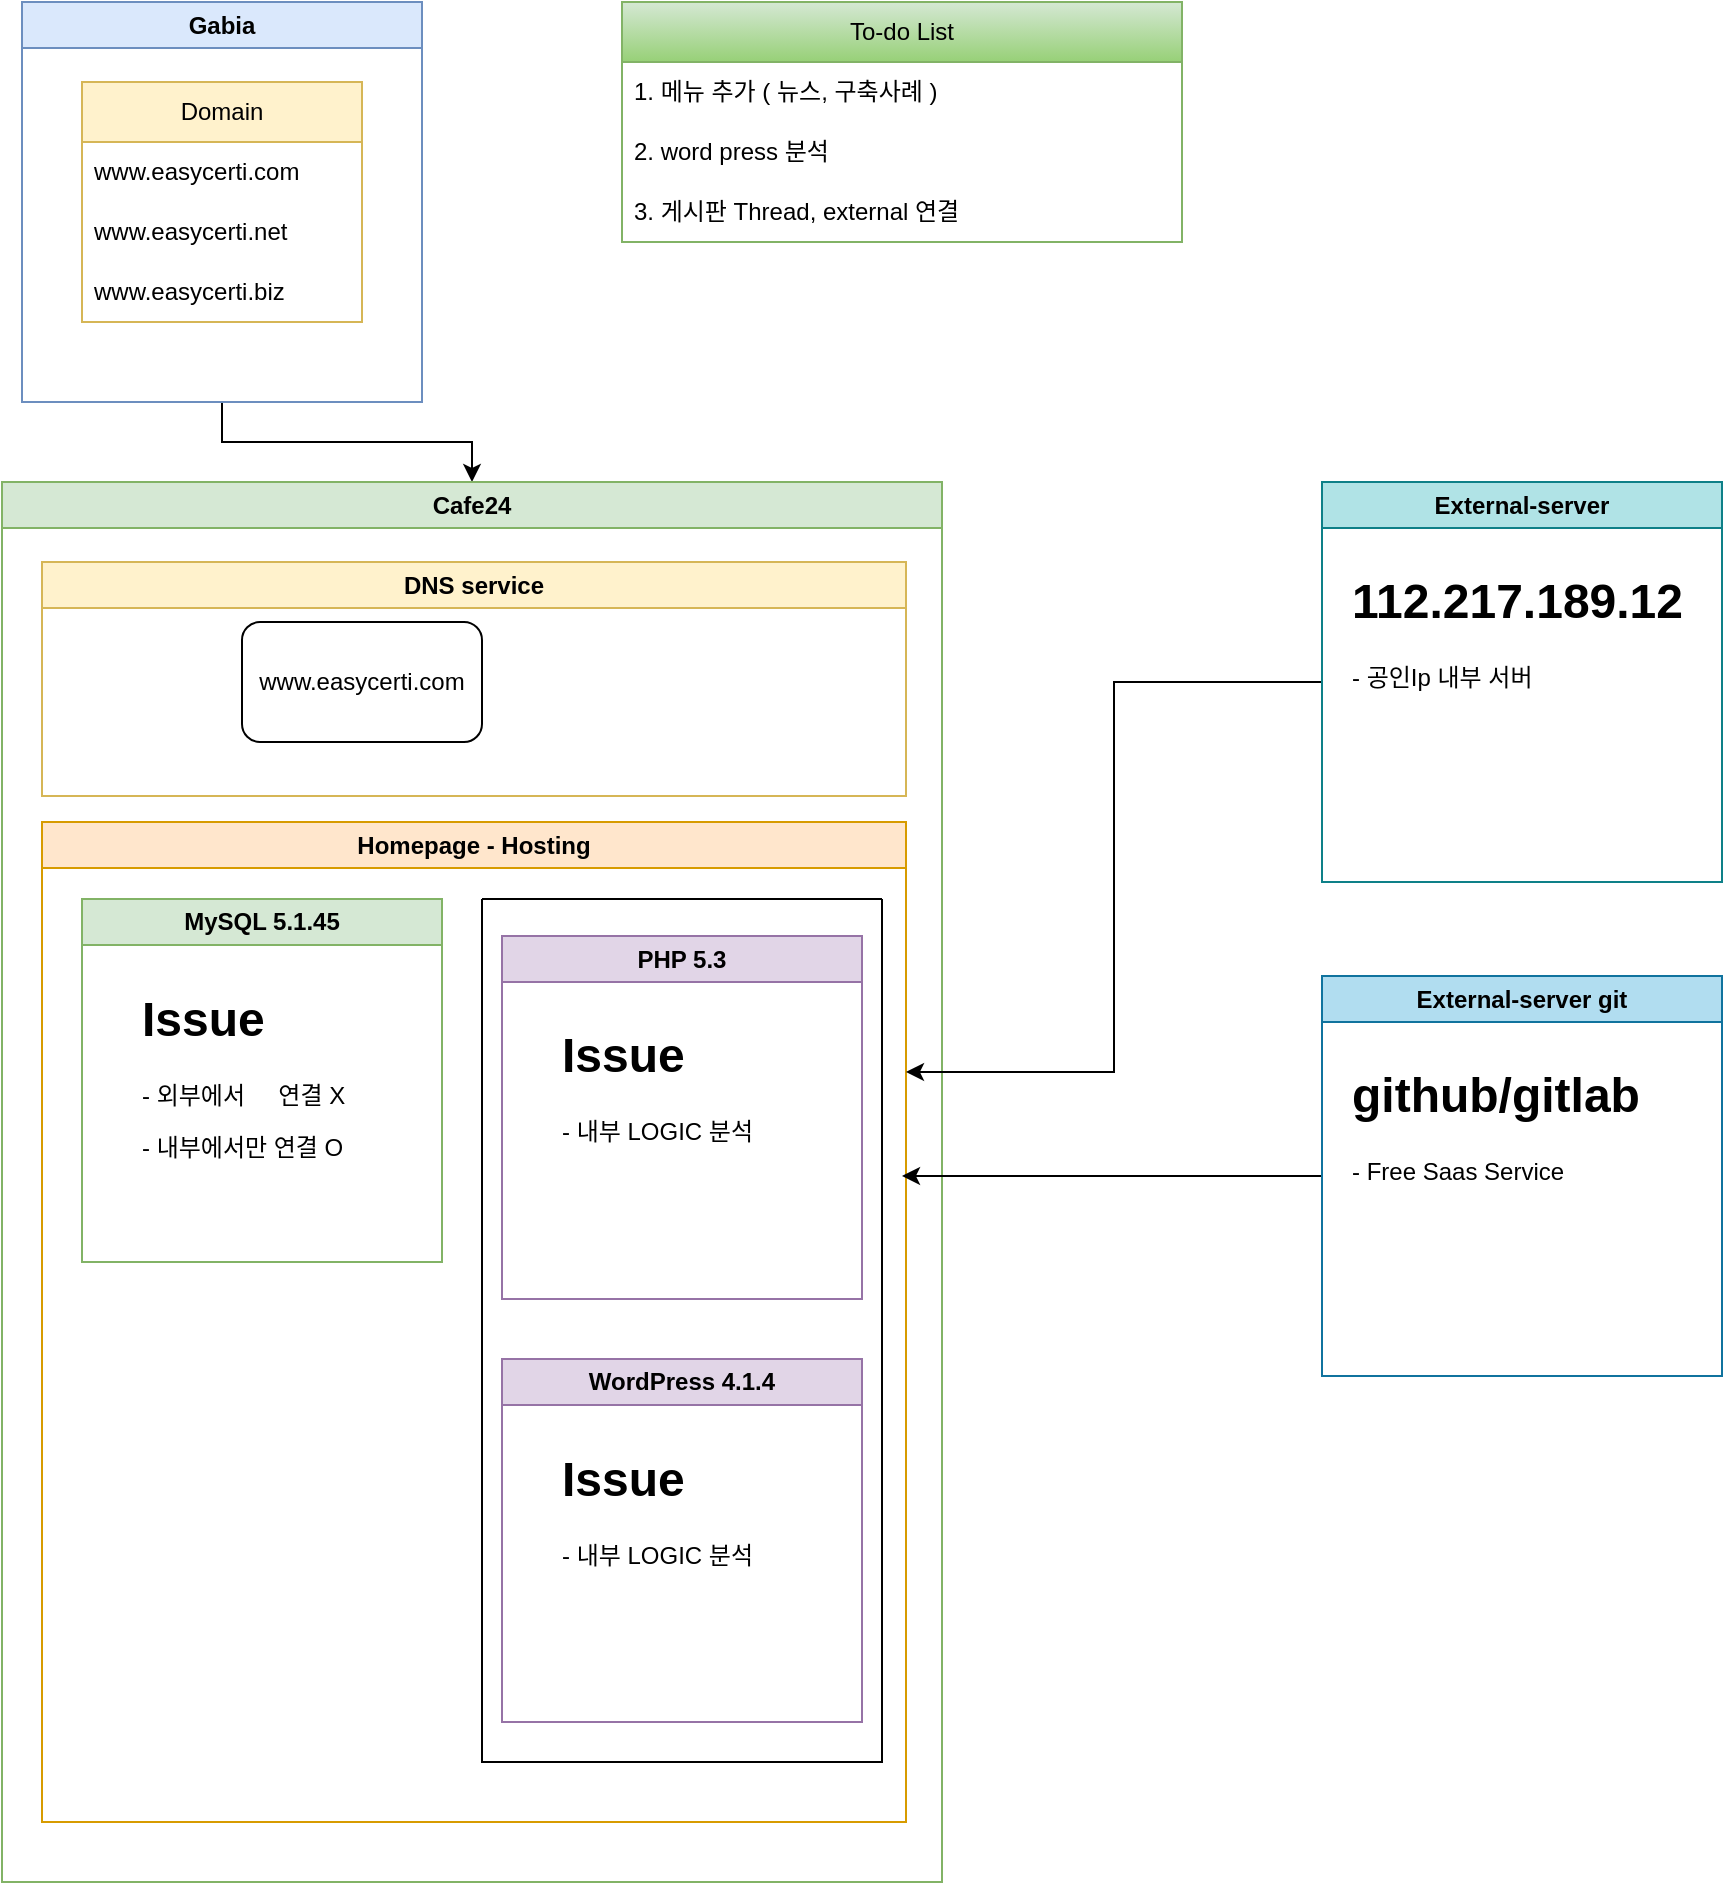 <mxfile version="21.7.5" type="device">
  <diagram name="페이지-1" id="hNIMKqdZF6Epm7SHru74">
    <mxGraphModel dx="1434" dy="836" grid="1" gridSize="10" guides="1" tooltips="1" connect="1" arrows="1" fold="1" page="1" pageScale="1" pageWidth="980" pageHeight="1390" math="0" shadow="0">
      <root>
        <mxCell id="0" />
        <mxCell id="1" parent="0" />
        <mxCell id="duGotGk80Q8KvJ2cvRM5-21" style="edgeStyle=orthogonalEdgeStyle;rounded=0;orthogonalLoop=1;jettySize=auto;html=1;entryX=0.5;entryY=0;entryDx=0;entryDy=0;" edge="1" parent="1" source="duGotGk80Q8KvJ2cvRM5-1" target="duGotGk80Q8KvJ2cvRM5-8">
          <mxGeometry relative="1" as="geometry" />
        </mxCell>
        <mxCell id="duGotGk80Q8KvJ2cvRM5-1" value="Gabia" style="swimlane;whiteSpace=wrap;html=1;fillColor=#dae8fc;strokeColor=#6c8ebf;" vertex="1" parent="1">
          <mxGeometry x="70" y="40" width="200" height="200" as="geometry" />
        </mxCell>
        <mxCell id="duGotGk80Q8KvJ2cvRM5-4" value="Domain" style="swimlane;fontStyle=0;childLayout=stackLayout;horizontal=1;startSize=30;horizontalStack=0;resizeParent=1;resizeParentMax=0;resizeLast=0;collapsible=1;marginBottom=0;whiteSpace=wrap;html=1;fillColor=#fff2cc;strokeColor=#d6b656;" vertex="1" parent="duGotGk80Q8KvJ2cvRM5-1">
          <mxGeometry x="30" y="40" width="140" height="120" as="geometry" />
        </mxCell>
        <mxCell id="duGotGk80Q8KvJ2cvRM5-5" value="www.easycerti.com" style="text;strokeColor=none;fillColor=none;align=left;verticalAlign=middle;spacingLeft=4;spacingRight=4;overflow=hidden;points=[[0,0.5],[1,0.5]];portConstraint=eastwest;rotatable=0;whiteSpace=wrap;html=1;" vertex="1" parent="duGotGk80Q8KvJ2cvRM5-4">
          <mxGeometry y="30" width="140" height="30" as="geometry" />
        </mxCell>
        <mxCell id="duGotGk80Q8KvJ2cvRM5-6" value="www.easycerti.net" style="text;strokeColor=none;fillColor=none;align=left;verticalAlign=middle;spacingLeft=4;spacingRight=4;overflow=hidden;points=[[0,0.5],[1,0.5]];portConstraint=eastwest;rotatable=0;whiteSpace=wrap;html=1;" vertex="1" parent="duGotGk80Q8KvJ2cvRM5-4">
          <mxGeometry y="60" width="140" height="30" as="geometry" />
        </mxCell>
        <mxCell id="duGotGk80Q8KvJ2cvRM5-7" value="www.easycerti.biz" style="text;strokeColor=none;fillColor=none;align=left;verticalAlign=middle;spacingLeft=4;spacingRight=4;overflow=hidden;points=[[0,0.5],[1,0.5]];portConstraint=eastwest;rotatable=0;whiteSpace=wrap;html=1;" vertex="1" parent="duGotGk80Q8KvJ2cvRM5-4">
          <mxGeometry y="90" width="140" height="30" as="geometry" />
        </mxCell>
        <mxCell id="duGotGk80Q8KvJ2cvRM5-8" value="Cafe24" style="swimlane;whiteSpace=wrap;html=1;fillColor=#d5e8d4;strokeColor=#82b366;" vertex="1" parent="1">
          <mxGeometry x="60" y="280" width="470" height="700" as="geometry" />
        </mxCell>
        <mxCell id="duGotGk80Q8KvJ2cvRM5-9" value="DNS service" style="swimlane;whiteSpace=wrap;html=1;fillColor=#fff2cc;strokeColor=#d6b656;" vertex="1" parent="duGotGk80Q8KvJ2cvRM5-8">
          <mxGeometry x="20" y="40" width="432" height="117" as="geometry" />
        </mxCell>
        <mxCell id="duGotGk80Q8KvJ2cvRM5-10" value="www.easycerti.com" style="rounded=1;whiteSpace=wrap;html=1;" vertex="1" parent="duGotGk80Q8KvJ2cvRM5-9">
          <mxGeometry x="100" y="30" width="120" height="60" as="geometry" />
        </mxCell>
        <mxCell id="duGotGk80Q8KvJ2cvRM5-11" value="Homepage - Hosting" style="swimlane;whiteSpace=wrap;html=1;fillColor=#ffe6cc;strokeColor=#d79b00;" vertex="1" parent="duGotGk80Q8KvJ2cvRM5-8">
          <mxGeometry x="20" y="170" width="432" height="500" as="geometry" />
        </mxCell>
        <mxCell id="duGotGk80Q8KvJ2cvRM5-13" value="MySQL 5.1.45" style="swimlane;whiteSpace=wrap;html=1;fillColor=#d5e8d4;strokeColor=#82b366;" vertex="1" parent="duGotGk80Q8KvJ2cvRM5-11">
          <mxGeometry x="20" y="38.5" width="180" height="181.5" as="geometry" />
        </mxCell>
        <mxCell id="duGotGk80Q8KvJ2cvRM5-14" value="&lt;h1&gt;Issue&lt;/h1&gt;&lt;p&gt;- 외부에서&amp;nbsp; &amp;nbsp; &amp;nbsp;연결 X&lt;/p&gt;&lt;p&gt;- 내부에서만 연결 O&lt;/p&gt;" style="text;html=1;strokeColor=none;fillColor=none;spacing=5;spacingTop=-20;whiteSpace=wrap;overflow=hidden;rounded=0;" vertex="1" parent="duGotGk80Q8KvJ2cvRM5-13">
          <mxGeometry x="25" y="40" width="135" height="120" as="geometry" />
        </mxCell>
        <mxCell id="duGotGk80Q8KvJ2cvRM5-19" value="" style="swimlane;startSize=0;" vertex="1" parent="duGotGk80Q8KvJ2cvRM5-11">
          <mxGeometry x="220" y="38.5" width="200" height="431.5" as="geometry" />
        </mxCell>
        <mxCell id="duGotGk80Q8KvJ2cvRM5-15" value="PHP 5.3" style="swimlane;whiteSpace=wrap;html=1;fillColor=#e1d5e7;strokeColor=#9673a6;" vertex="1" parent="duGotGk80Q8KvJ2cvRM5-19">
          <mxGeometry x="10" y="18.5" width="180" height="181.5" as="geometry" />
        </mxCell>
        <mxCell id="duGotGk80Q8KvJ2cvRM5-16" value="&lt;h1&gt;Issue&lt;/h1&gt;&lt;p&gt;- 내부 LOGIC 분석&lt;/p&gt;" style="text;html=1;strokeColor=none;fillColor=none;spacing=5;spacingTop=-20;whiteSpace=wrap;overflow=hidden;rounded=0;" vertex="1" parent="duGotGk80Q8KvJ2cvRM5-15">
          <mxGeometry x="25" y="40" width="135" height="120" as="geometry" />
        </mxCell>
        <mxCell id="duGotGk80Q8KvJ2cvRM5-17" value="WordPress 4.1.4" style="swimlane;whiteSpace=wrap;html=1;fillColor=#e1d5e7;strokeColor=#9673a6;" vertex="1" parent="duGotGk80Q8KvJ2cvRM5-19">
          <mxGeometry x="10" y="230" width="180" height="181.5" as="geometry" />
        </mxCell>
        <mxCell id="duGotGk80Q8KvJ2cvRM5-18" value="&lt;h1&gt;Issue&lt;/h1&gt;&lt;p&gt;- 내부 LOGIC 분석&lt;/p&gt;" style="text;html=1;strokeColor=none;fillColor=none;spacing=5;spacingTop=-20;whiteSpace=wrap;overflow=hidden;rounded=0;" vertex="1" parent="duGotGk80Q8KvJ2cvRM5-17">
          <mxGeometry x="25" y="40" width="135" height="120" as="geometry" />
        </mxCell>
        <mxCell id="duGotGk80Q8KvJ2cvRM5-36" style="edgeStyle=orthogonalEdgeStyle;rounded=0;orthogonalLoop=1;jettySize=auto;html=1;entryX=1;entryY=0.25;entryDx=0;entryDy=0;" edge="1" parent="1" source="duGotGk80Q8KvJ2cvRM5-22" target="duGotGk80Q8KvJ2cvRM5-11">
          <mxGeometry relative="1" as="geometry" />
        </mxCell>
        <mxCell id="duGotGk80Q8KvJ2cvRM5-22" value="External-server" style="swimlane;whiteSpace=wrap;html=1;fillColor=#b0e3e6;strokeColor=#0e8088;" vertex="1" parent="1">
          <mxGeometry x="720" y="280" width="200" height="200" as="geometry" />
        </mxCell>
        <mxCell id="duGotGk80Q8KvJ2cvRM5-28" value="&lt;h1&gt;112.217.189.12&lt;/h1&gt;&lt;p&gt;- 공인Ip 내부 서버&lt;/p&gt;" style="text;html=1;strokeColor=none;fillColor=none;spacing=5;spacingTop=-20;whiteSpace=wrap;overflow=hidden;rounded=0;" vertex="1" parent="duGotGk80Q8KvJ2cvRM5-22">
          <mxGeometry x="10" y="40" width="180" height="100" as="geometry" />
        </mxCell>
        <mxCell id="duGotGk80Q8KvJ2cvRM5-37" style="edgeStyle=orthogonalEdgeStyle;rounded=0;orthogonalLoop=1;jettySize=auto;html=1;" edge="1" parent="1" source="duGotGk80Q8KvJ2cvRM5-23">
          <mxGeometry relative="1" as="geometry">
            <mxPoint x="510" y="627" as="targetPoint" />
          </mxGeometry>
        </mxCell>
        <mxCell id="duGotGk80Q8KvJ2cvRM5-23" value="External-server git" style="swimlane;whiteSpace=wrap;html=1;fillColor=#b1ddf0;strokeColor=#10739e;" vertex="1" parent="1">
          <mxGeometry x="720" y="527" width="200" height="200" as="geometry" />
        </mxCell>
        <mxCell id="duGotGk80Q8KvJ2cvRM5-29" value="&lt;h1&gt;github/gitlab&lt;/h1&gt;&lt;p&gt;- Free Saas Service&lt;/p&gt;" style="text;html=1;strokeColor=none;fillColor=none;spacing=5;spacingTop=-20;whiteSpace=wrap;overflow=hidden;rounded=0;" vertex="1" parent="duGotGk80Q8KvJ2cvRM5-23">
          <mxGeometry x="10" y="40" width="180" height="100" as="geometry" />
        </mxCell>
        <mxCell id="duGotGk80Q8KvJ2cvRM5-30" value="To-do List" style="swimlane;fontStyle=0;childLayout=stackLayout;horizontal=1;startSize=30;horizontalStack=0;resizeParent=1;resizeParentMax=0;resizeLast=0;collapsible=1;marginBottom=0;whiteSpace=wrap;html=1;fillColor=#d5e8d4;gradientColor=#97d077;strokeColor=#82b366;" vertex="1" parent="1">
          <mxGeometry x="370" y="40" width="280" height="120" as="geometry" />
        </mxCell>
        <mxCell id="duGotGk80Q8KvJ2cvRM5-31" value="1. 메뉴 추가 ( 뉴스, 구축사례 )" style="text;strokeColor=none;fillColor=none;align=left;verticalAlign=middle;spacingLeft=4;spacingRight=4;overflow=hidden;points=[[0,0.5],[1,0.5]];portConstraint=eastwest;rotatable=0;whiteSpace=wrap;html=1;" vertex="1" parent="duGotGk80Q8KvJ2cvRM5-30">
          <mxGeometry y="30" width="280" height="30" as="geometry" />
        </mxCell>
        <mxCell id="duGotGk80Q8KvJ2cvRM5-33" value="2. word press 분석" style="text;strokeColor=none;fillColor=none;align=left;verticalAlign=middle;spacingLeft=4;spacingRight=4;overflow=hidden;points=[[0,0.5],[1,0.5]];portConstraint=eastwest;rotatable=0;whiteSpace=wrap;html=1;" vertex="1" parent="duGotGk80Q8KvJ2cvRM5-30">
          <mxGeometry y="60" width="280" height="30" as="geometry" />
        </mxCell>
        <mxCell id="duGotGk80Q8KvJ2cvRM5-32" value="3. 게시판 Thread, external 연결" style="text;strokeColor=none;fillColor=none;align=left;verticalAlign=middle;spacingLeft=4;spacingRight=4;overflow=hidden;points=[[0,0.5],[1,0.5]];portConstraint=eastwest;rotatable=0;whiteSpace=wrap;html=1;" vertex="1" parent="duGotGk80Q8KvJ2cvRM5-30">
          <mxGeometry y="90" width="280" height="30" as="geometry" />
        </mxCell>
      </root>
    </mxGraphModel>
  </diagram>
</mxfile>

